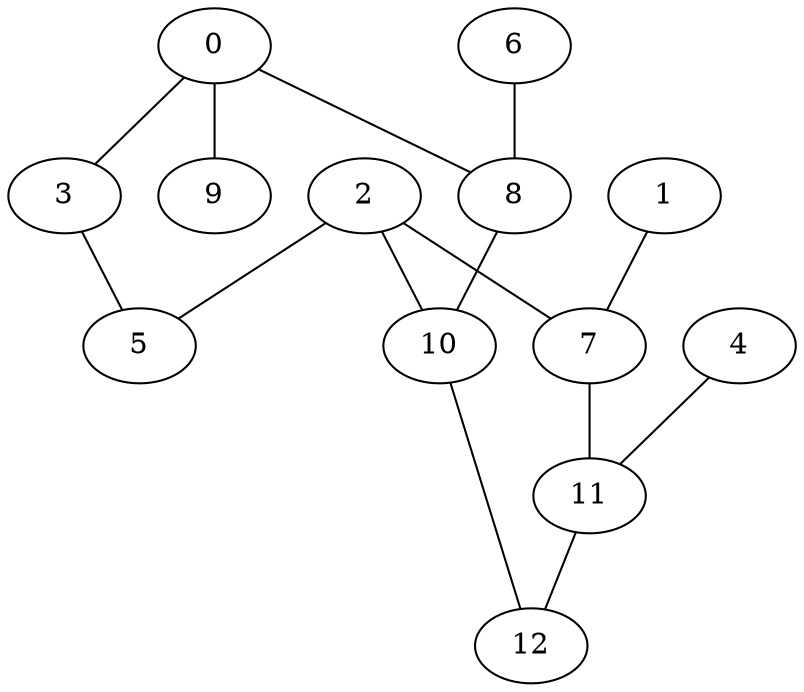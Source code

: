 graph "sampletest150-mod5_image14.bmp" {
	0	 [type=intersection,
		x=123,
		y=271];
	3	 [type=corner,
		x=129,
		y=243];
	0 -- 3	 [angle0="-1.36",
		frequency=1,
		type0=line];
	8	 [type=intersection,
		x=197,
		y=315];
	0 -- 8	 [angle0=".54",
		frequency=1,
		type0=line];
	9	 [type=endpoint,
		x=46,
		y=265];
	0 -- 9	 [angle0=".08",
		frequency=1,
		type0=line];
	1	 [type=endpoint,
		x=370,
		y=113];
	7	 [type=intersection,
		x=312,
		y=193];
	1 -- 7	 [angle0="-.94",
		frequency=1,
		type0=line];
	2	 [type=intersection,
		x=301,
		y=194];
	5	 [type=corner,
		x=247,
		y=179];
	2 -- 5	 [angle0=".27",
		frequency=1,
		type0=line];
	2 -- 7	 [angle0="-.09",
		frequency=1,
		type0=line];
	10	 [type=intersection,
		x=210,
		y=315];
	2 -- 10	 [angle0="-.93",
		frequency=1,
		type0=line];
	3 -- 5	 [angle0="-.50",
		frequency=1,
		type0=line];
	4	 [type=endpoint,
		x=494,
		y=262];
	11	 [type=intersection,
		x=411,
		y=258];
	4 -- 11	 [angle0=".05",
		frequency=1,
		type0=line];
	6	 [type=endpoint,
		x=133,
		y=405];
	6 -- 8	 [angle0="-.95",
		frequency=1,
		type0=line];
	7 -- 11	 [angle0=".58",
		frequency=1,
		type0=line];
	8 -- 10	 [angle0=".00",
		frequency=1,
		type0=line];
	12	 [type=corner,
		x=250,
		y=344];
	10 -- 12	 [angle0=".63",
		frequency=1,
		type0=line];
	11 -- 12	 [angle0="-.49",
		frequency=1,
		type0=line];
}
